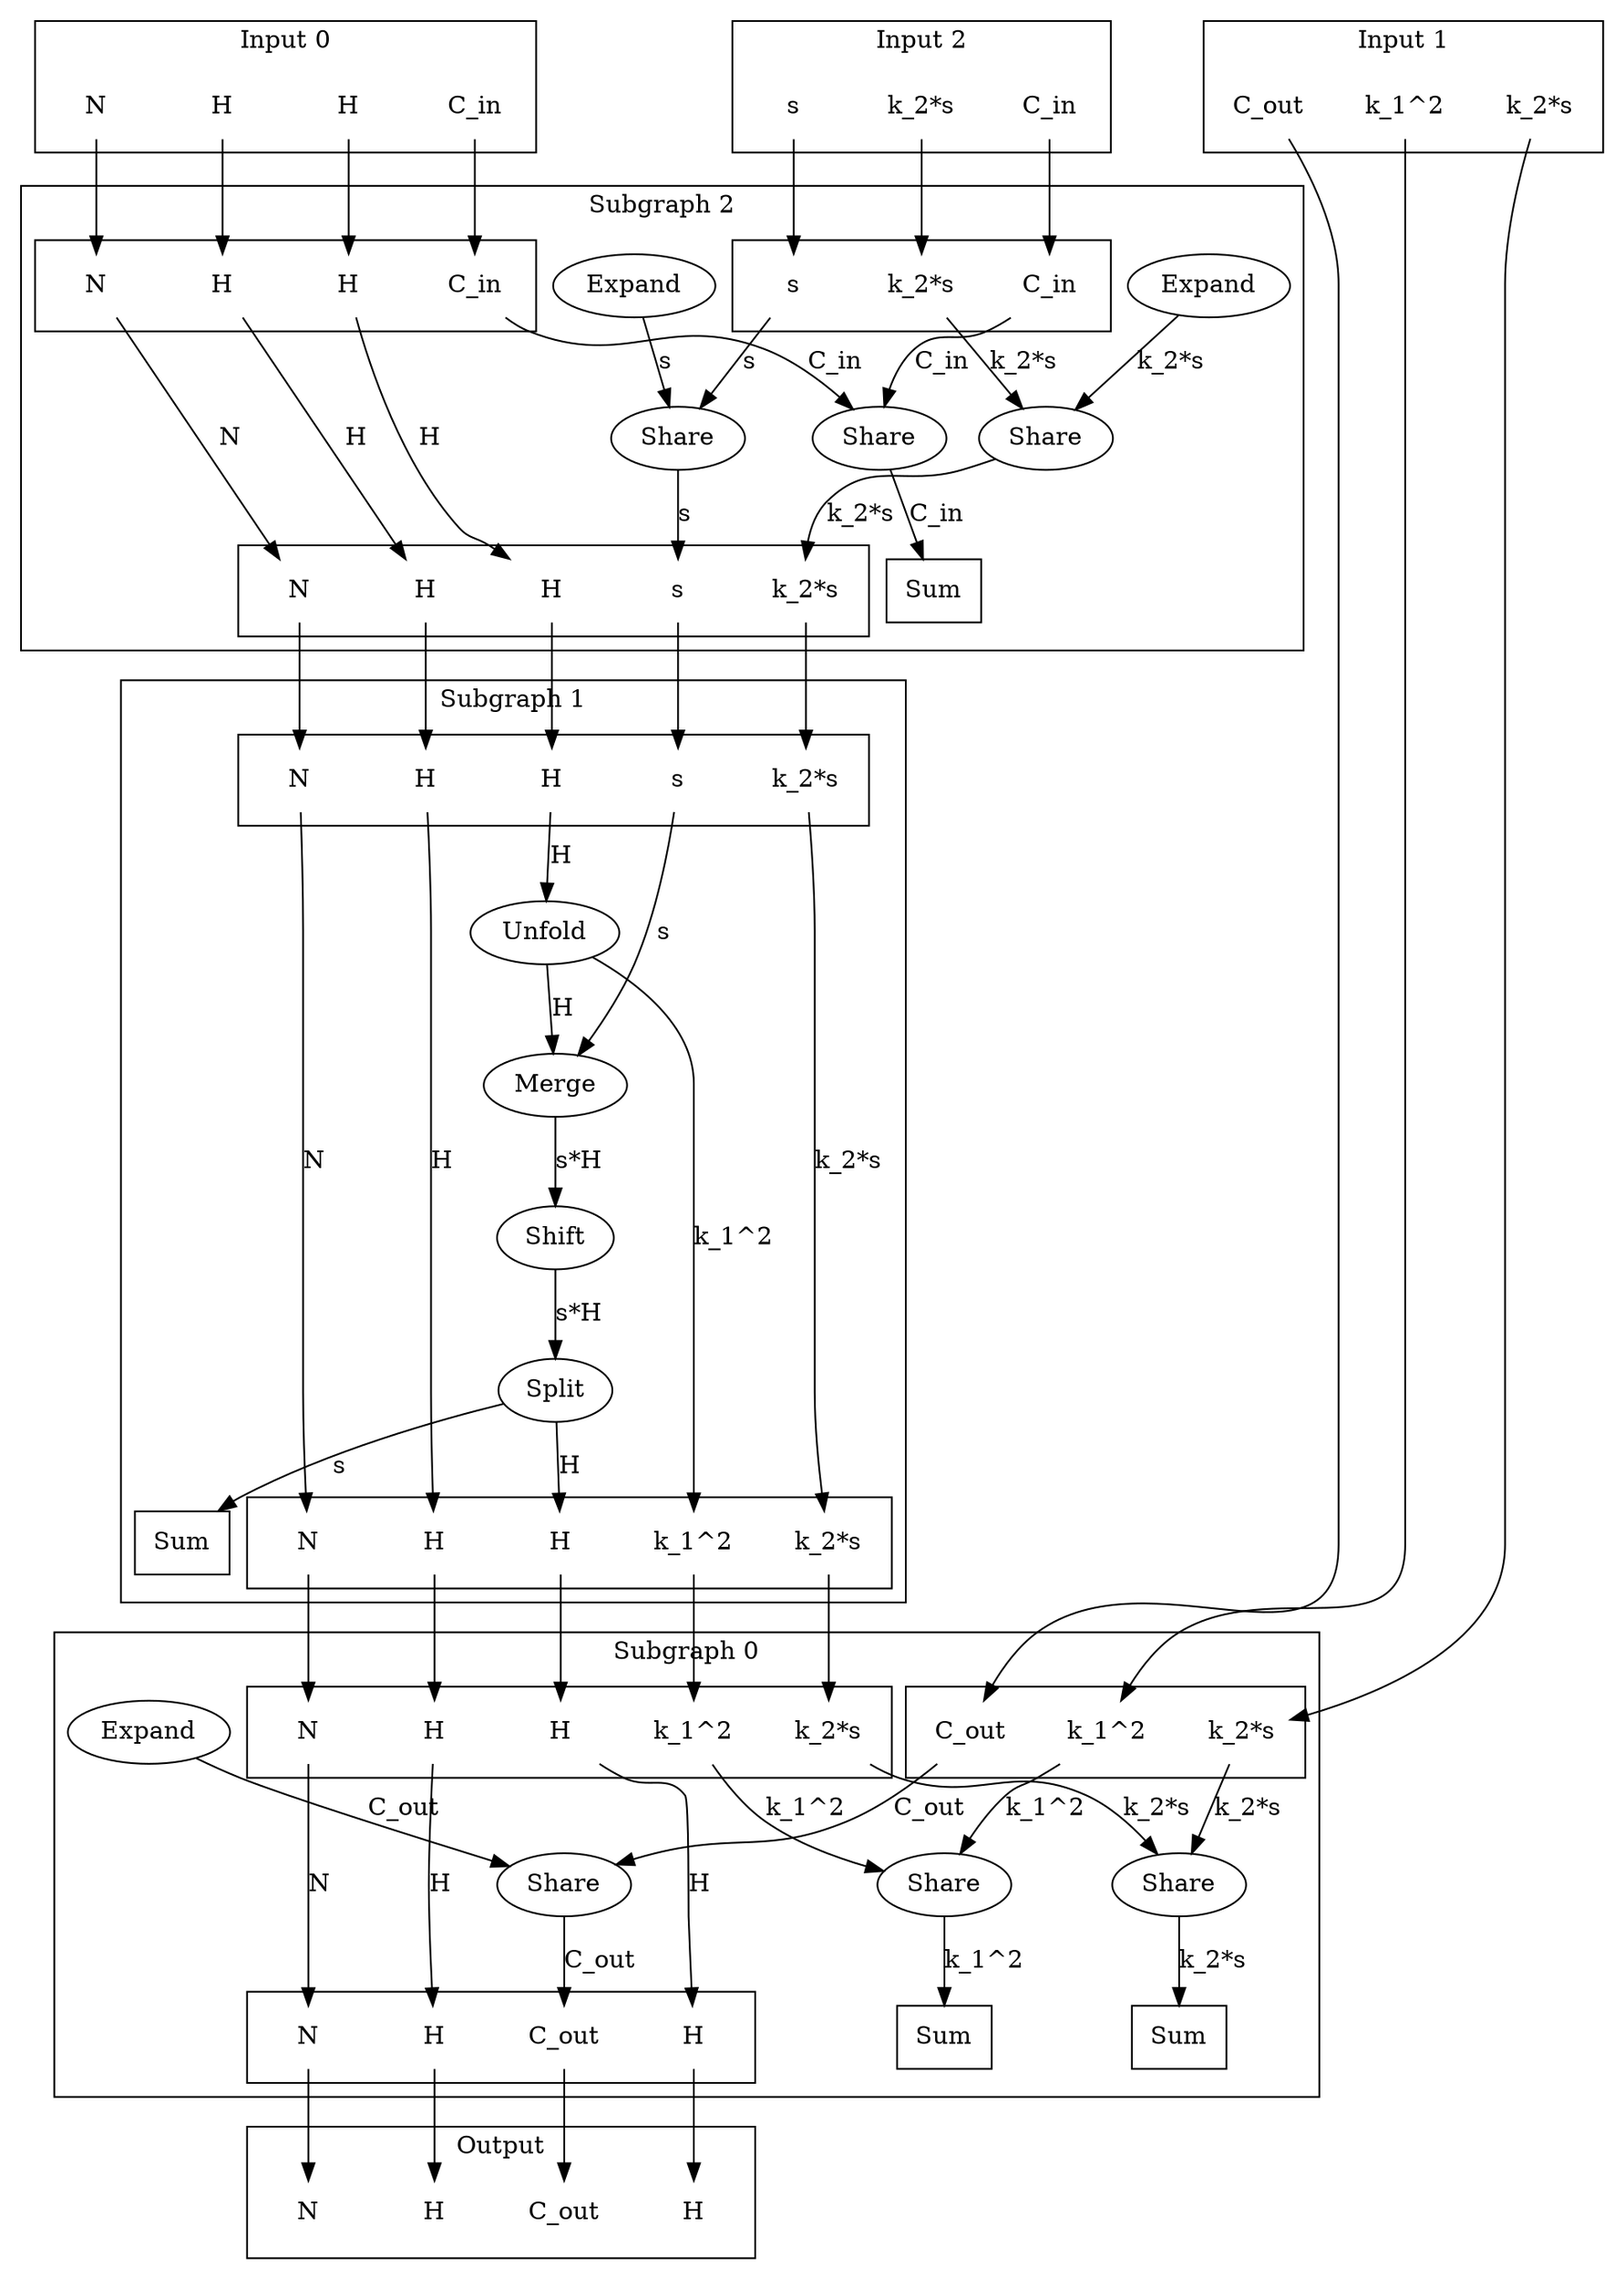 digraph kernel_generated {
newrank = true;

// Stage tensor.
subgraph cluster_subgraph_0 {
    label = "Subgraph 0";
    // Reductions.
    reduce_0x7fc32c003cc0 [label="Sum", shape=box];
    reduce_0x7fc32c0054d0 [label="Sum", shape=box];
    // Output.
    subgraph cluster_subgraph_0_out {
        label = "";
        interface_0_out_0x5604185d74e0 [label="N", shape=none];
        interface_0_out_0x5604185d7508 [label="C_out", shape=none];
        interface_0_out_0x5604185d7530 [label="H", shape=none];
        interface_0_out_0x5604185d7558 [label="H", shape=none];
    }
    {
        rank = same;
        reduce_0x7fc32c003cc0;
        reduce_0x7fc32c0054d0;
        interface_0_out_0x5604185d74e0;
        interface_0_out_0x5604185d7508;
        interface_0_out_0x5604185d7530;
        interface_0_out_0x5604185d7558;
    }
    // Input 0.
    subgraph cluster_subgraph_0_in_0 {
        label = "";
        interface_0_in_0x5604185d74e0 [label="N", shape=none];
        interface_0_in_0x5604185d7530 [label="H", shape=none];
        interface_0_in_0x560419917340 [label="k_1^2", shape=none];
        interface_0_in_0x5604185d7558 [label="H", shape=none];
        interface_0_in_0x5604199175c0 [label="k_2*s", shape=none];
    }
    // Input 1.
    subgraph cluster_subgraph_0_in_1 {
        label = "";
        interface_0_in_0x5604199172b8 [label="C_out", shape=none];
        interface_0_in_0x560419917358 [label="k_1^2", shape=none];
        interface_0_in_0x5604199175d8 [label="k_2*s", shape=none];
    }
    {
        rank = same;
        interface_0_in_0x5604185d74e0;
        interface_0_in_0x5604185d7530;
        interface_0_in_0x560419917340;
        interface_0_in_0x5604185d7558;
        interface_0_in_0x5604199175c0;
        interface_0_in_0x5604199172b8;
        interface_0_in_0x560419917358;
        interface_0_in_0x5604199175d8;
    }
    // Op's.
    op_0x560419917280 [label="Share"];
    op_0x560419917320 [label="Share"];
    op_0x5604199175a0 [label="Share"];
    op_0x560419917758 [label="Expand"];
    // Dimension's.
    interface_0_in_0x5604185d74e0 -> interface_0_out_0x5604185d74e0 [label="N"];
    op_0x560419917280 -> interface_0_out_0x5604185d7508 [label="C_out"];
    interface_0_in_0x5604185d7530 -> interface_0_out_0x5604185d7530 [label="H"];
    interface_0_in_0x5604185d7558 -> interface_0_out_0x5604185d7558 [label="H"];
    op_0x560419917758 -> op_0x560419917280 [label="C_out"];
    interface_0_in_0x5604199172b8 -> op_0x560419917280 [label="C_out"];
    interface_0_in_0x560419917340 -> op_0x560419917320 [label="k_1^2"];
    interface_0_in_0x560419917358 -> op_0x560419917320 [label="k_1^2"];
    interface_0_in_0x5604199175c0 -> op_0x5604199175a0 [label="k_2*s"];
    interface_0_in_0x5604199175d8 -> op_0x5604199175a0 [label="k_2*s"];
    op_0x560419917320 -> reduce_0x7fc32c003cc0 [label="k_1^2"];
    op_0x5604199175a0 -> reduce_0x7fc32c0054d0 [label="k_2*s"];
}

// Stage tensor.
subgraph cluster_subgraph_1 {
    label = "Subgraph 1";
    // Reductions.
    reduce_0x7fc32c004e58 [label="Sum", shape=box];
    // Output.
    subgraph cluster_subgraph_1_out {
        label = "";
        interface_1_out_0x5604185d74e0 [label="N", shape=none];
        interface_1_out_0x5604185d7530 [label="H", shape=none];
        interface_1_out_0x560419917340 [label="k_1^2", shape=none];
        interface_1_out_0x5604185d7558 [label="H", shape=none];
        interface_1_out_0x5604199175c0 [label="k_2*s", shape=none];
    }
    {
        rank = same;
        reduce_0x7fc32c004e58;
        interface_1_out_0x5604185d74e0;
        interface_1_out_0x5604185d7530;
        interface_1_out_0x560419917340;
        interface_1_out_0x5604185d7558;
        interface_1_out_0x5604199175c0;
    }
    // Input 0.
    subgraph cluster_subgraph_1_in_0 {
        label = "";
        interface_1_in_0x5604185d74e0 [label="N", shape=none];
        interface_1_in_0x5604185d7530 [label="H", shape=none];
        interface_1_in_0x5604199199e8 [label="H", shape=none];
        interface_1_in_0x560419919888 [label="s", shape=none];
        interface_1_in_0x5604199175c0 [label="k_2*s", shape=none];
    }
    {
        rank = same;
        interface_1_in_0x5604185d74e0;
        interface_1_in_0x5604185d7530;
        interface_1_in_0x5604199199e8;
        interface_1_in_0x560419919888;
        interface_1_in_0x5604199175c0;
    }
    // Op's.
    op_0x560419917fe0 [label="Shift"];
    op_0x560419919830 [label="Merge"];
    op_0x5604199199c0 [label="Unfold"];
    op_0x56041991a190 [label="Split"];
    // Dimension's.
    interface_1_in_0x5604185d74e0 -> interface_1_out_0x5604185d74e0 [label="N"];
    interface_1_in_0x5604185d7530 -> interface_1_out_0x5604185d7530 [label="H"];
    op_0x56041991a190 -> interface_1_out_0x5604185d7558 [label="H"];
    op_0x5604199199c0 -> interface_1_out_0x560419917340 [label="k_1^2"];
    interface_1_in_0x5604199175c0 -> interface_1_out_0x5604199175c0 [label="k_2*s"];
    op_0x560419919830 -> op_0x560419917fe0 [label="s*H"];
    op_0x5604199199c0 -> op_0x560419919830 [label="H"];
    interface_1_in_0x560419919888 -> op_0x560419919830 [label="s"];
    interface_1_in_0x5604199199e8 -> op_0x5604199199c0 [label="H"];
    op_0x560419917fe0 -> op_0x56041991a190 [label="s*H"];
    op_0x56041991a190 -> reduce_0x7fc32c004e58 [label="s"];
}

// Stage tensor.
subgraph cluster_subgraph_2 {
    label = "Subgraph 2";
    // Reductions.
    reduce_0x7fc32c007b70 [label="Sum", shape=box];
    // Output.
    subgraph cluster_subgraph_2_out {
        label = "";
        interface_2_out_0x5604185d74e0 [label="N", shape=none];
        interface_2_out_0x5604185d7530 [label="H", shape=none];
        interface_2_out_0x5604199199e8 [label="H", shape=none];
        interface_2_out_0x560419919888 [label="s", shape=none];
        interface_2_out_0x5604199175c0 [label="k_2*s", shape=none];
    }
    {
        rank = same;
        reduce_0x7fc32c007b70;
        interface_2_out_0x5604185d74e0;
        interface_2_out_0x5604185d7530;
        interface_2_out_0x5604199199e8;
        interface_2_out_0x560419919888;
        interface_2_out_0x5604199175c0;
    }
    // Input 0.
    subgraph cluster_subgraph_2_in_0 {
        label = "";
        interface_2_in_0x5604185d74e0 [label="N", shape=none];
        interface_2_in_0x560419917660 [label="C_in", shape=none];
        interface_2_in_0x5604185d7530 [label="H", shape=none];
        interface_2_in_0x5604199199e8 [label="H", shape=none];
    }
    // Input 1.
    subgraph cluster_subgraph_2_in_1 {
        label = "";
        interface_2_in_0x560419917678 [label="C_in", shape=none];
        interface_2_in_0x560419917718 [label="s", shape=none];
        interface_2_in_0x5604199176c8 [label="k_2*s", shape=none];
    }
    {
        rank = same;
        interface_2_in_0x5604185d74e0;
        interface_2_in_0x560419917660;
        interface_2_in_0x5604185d7530;
        interface_2_in_0x5604199199e8;
        interface_2_in_0x560419917678;
        interface_2_in_0x560419917718;
        interface_2_in_0x5604199176c8;
    }
    // Op's.
    op_0x560419917640 [label="Share"];
    op_0x560419917690 [label="Share"];
    op_0x5604199176e0 [label="Share"];
    op_0x5604199177f8 [label="Expand"];
    op_0x560419917818 [label="Expand"];
    // Dimension's.
    interface_2_in_0x5604185d74e0 -> interface_2_out_0x5604185d74e0 [label="N"];
    interface_2_in_0x5604185d7530 -> interface_2_out_0x5604185d7530 [label="H"];
    op_0x560419917690 -> interface_2_out_0x5604199175c0 [label="k_2*s"];
    interface_2_in_0x560419917660 -> op_0x560419917640 [label="C_in"];
    interface_2_in_0x560419917678 -> op_0x560419917640 [label="C_in"];
    op_0x5604199177f8 -> op_0x560419917690 [label="k_2*s"];
    interface_2_in_0x5604199176c8 -> op_0x560419917690 [label="k_2*s"];
    op_0x560419917818 -> op_0x5604199176e0 [label="s"];
    interface_2_in_0x560419917718 -> op_0x5604199176e0 [label="s"];
    op_0x5604199176e0 -> interface_2_out_0x560419919888 [label="s"];
    interface_2_in_0x5604199199e8 -> interface_2_out_0x5604199199e8 [label="H"];
    op_0x560419917640 -> reduce_0x7fc32c007b70 [label="C_in"];
}

// Input tensor.
subgraph cluster_subgraph_3 {
    label = "Input 0";
    interface_3_out_0x5604185d74e0 [label="N", shape=none];
    interface_3_out_0x560419917660 [label="C_in", shape=none];
    interface_3_out_0x5604185d7530 [label="H", shape=none];
    interface_3_out_0x5604199199e8 [label="H", shape=none];
}

interface_3_out_0x5604185d74e0 -> interface_2_in_0x5604185d74e0;
interface_3_out_0x560419917660 -> interface_2_in_0x560419917660;
interface_3_out_0x5604185d7530 -> interface_2_in_0x5604185d7530;
interface_3_out_0x5604199199e8 -> interface_2_in_0x5604199199e8;

// Input tensor.
subgraph cluster_subgraph_4 {
    label = "Input 2";
    interface_4_out_0x560419917678 [label="C_in", shape=none];
    interface_4_out_0x560419917718 [label="s", shape=none];
    interface_4_out_0x5604199176c8 [label="k_2*s", shape=none];
}

interface_4_out_0x560419917678 -> interface_2_in_0x560419917678;
interface_4_out_0x560419917718 -> interface_2_in_0x560419917718;
interface_4_out_0x5604199176c8 -> interface_2_in_0x5604199176c8;

interface_2_out_0x5604185d74e0 -> interface_1_in_0x5604185d74e0;
interface_2_out_0x5604185d7530 -> interface_1_in_0x5604185d7530;
interface_2_out_0x5604199199e8 -> interface_1_in_0x5604199199e8;
interface_2_out_0x560419919888 -> interface_1_in_0x560419919888;
interface_2_out_0x5604199175c0 -> interface_1_in_0x5604199175c0;

interface_1_out_0x5604185d74e0 -> interface_0_in_0x5604185d74e0;
interface_1_out_0x5604185d7530 -> interface_0_in_0x5604185d7530;
interface_1_out_0x560419917340 -> interface_0_in_0x560419917340;
interface_1_out_0x5604185d7558 -> interface_0_in_0x5604185d7558;
interface_1_out_0x5604199175c0 -> interface_0_in_0x5604199175c0;

// Input tensor.
subgraph cluster_subgraph_5 {
    label = "Input 1";
    interface_5_out_0x5604199172b8 [label="C_out", shape=none];
    interface_5_out_0x560419917358 [label="k_1^2", shape=none];
    interface_5_out_0x5604199175d8 [label="k_2*s", shape=none];
}

interface_5_out_0x5604199172b8 -> interface_0_in_0x5604199172b8;
interface_5_out_0x560419917358 -> interface_0_in_0x560419917358;
interface_5_out_0x5604199175d8 -> interface_0_in_0x5604199175d8;

{
    rank = same;
    interface_3_out_0x5604185d74e0;
    interface_3_out_0x560419917660;
    interface_3_out_0x5604185d7530;
    interface_3_out_0x5604199199e8;
    interface_5_out_0x5604199172b8;
    interface_5_out_0x560419917358;
    interface_5_out_0x5604199175d8;
    interface_4_out_0x560419917678;
    interface_4_out_0x560419917718;
    interface_4_out_0x5604199176c8;
}
subgraph cluster_subgraph_output {
    label = "Output";
    interface_6_in_0x5604185d74e0 [label="N", shape=none];
    interface_6_in_0x5604185d7508 [label="C_out", shape=none];
    interface_6_in_0x5604185d7530 [label="H", shape=none];
    interface_6_in_0x5604185d7558 [label="H", shape=none];
}
interface_0_out_0x5604185d74e0 -> interface_6_in_0x5604185d74e0;
interface_0_out_0x5604185d7508 -> interface_6_in_0x5604185d7508;
interface_0_out_0x5604185d7530 -> interface_6_in_0x5604185d7530;
interface_0_out_0x5604185d7558 -> interface_6_in_0x5604185d7558;

}
